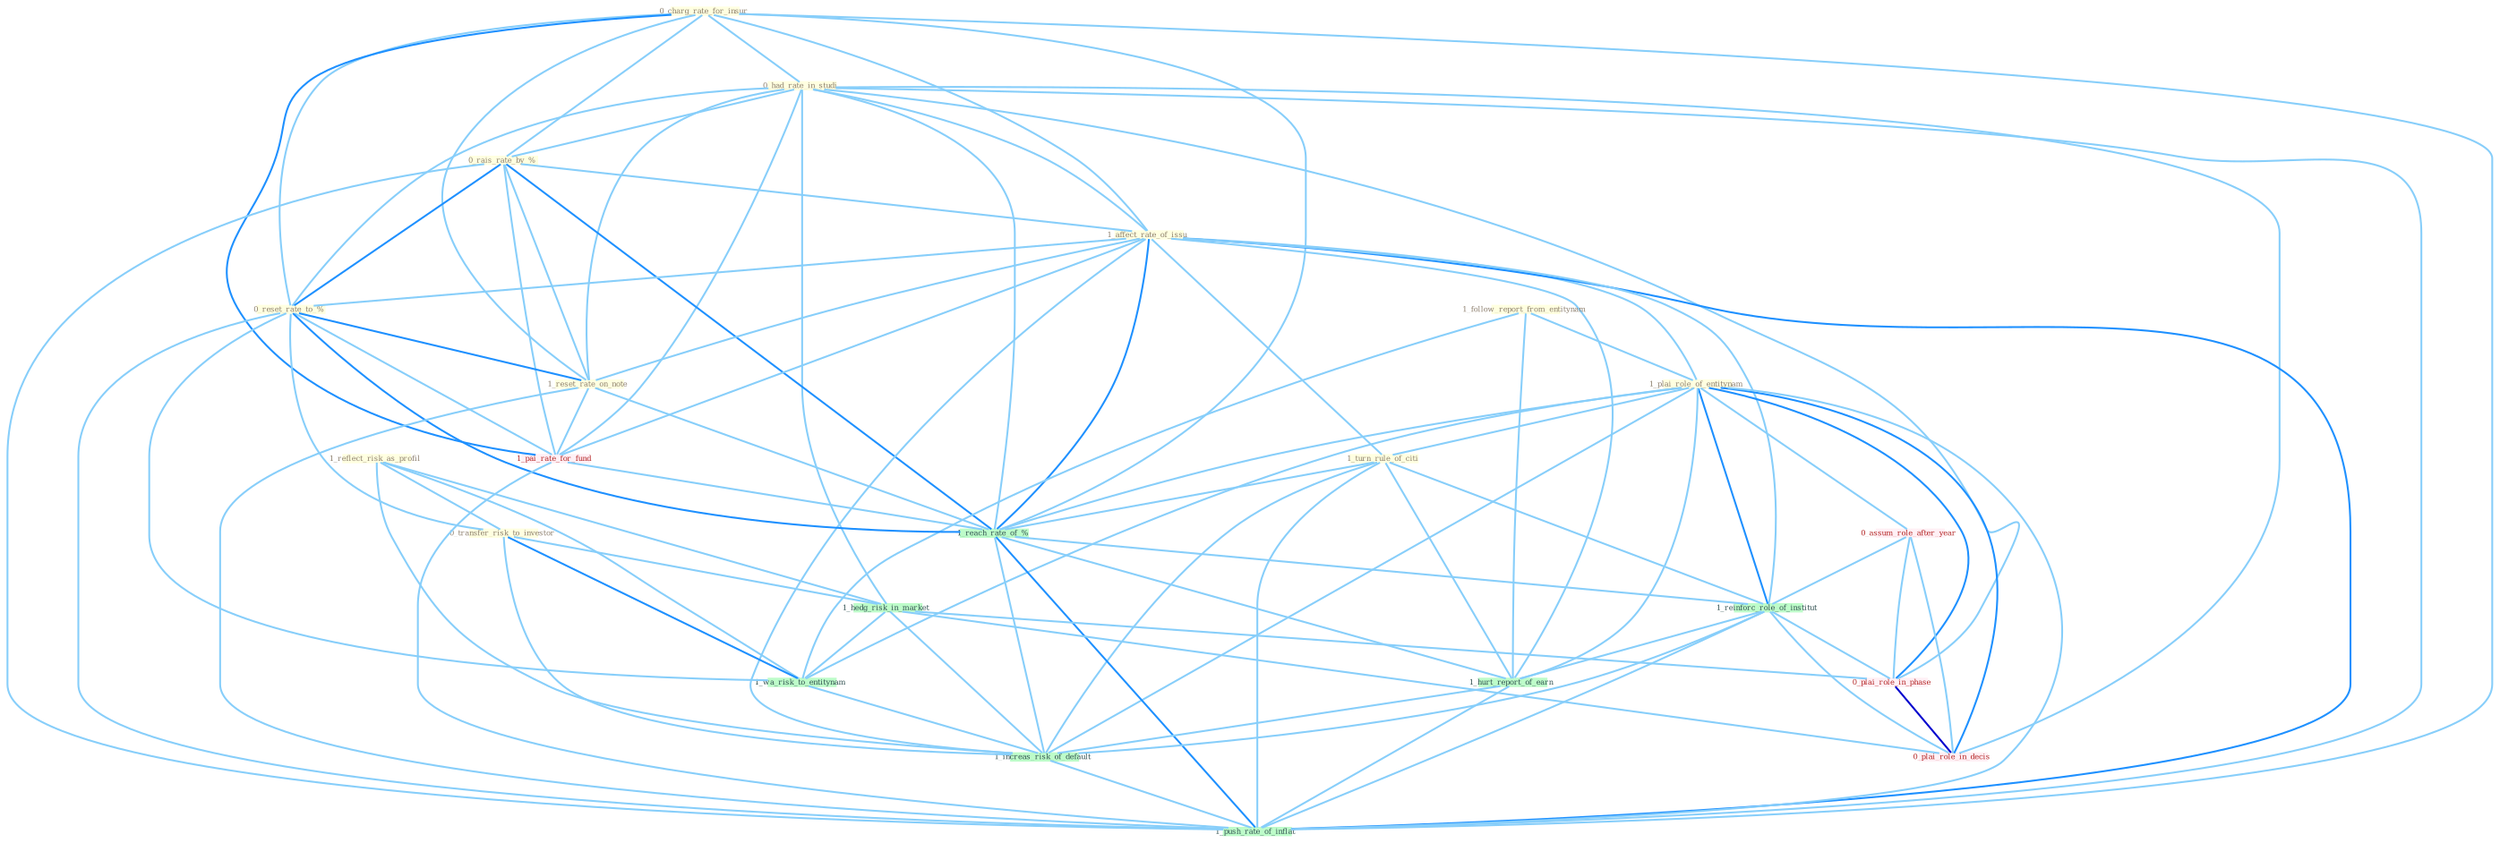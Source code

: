 Graph G{ 
    node
    [shape=polygon,style=filled,width=.5,height=.06,color="#BDFCC9",fixedsize=true,fontsize=4,
    fontcolor="#2f4f4f"];
    {node
    [color="#ffffe0", fontcolor="#8b7d6b"] "0_charg_rate_for_insur " "0_had_rate_in_studi " "1_reflect_risk_as_profil " "0_rais_rate_by_% " "1_affect_rate_of_issu " "1_follow_report_from_entitynam " "1_plai_role_of_entitynam " "0_reset_rate_to_% " "0_transfer_risk_to_investor " "1_reset_rate_on_note " "1_turn_rule_of_citi "}
{node [color="#fff0f5", fontcolor="#b22222"] "0_assum_role_after_year " "1_pai_rate_for_fund " "0_plai_role_in_phase " "0_plai_role_in_decis "}
edge [color="#B0E2FF"];

	"0_charg_rate_for_insur " -- "0_had_rate_in_studi " [w="1", color="#87cefa" ];
	"0_charg_rate_for_insur " -- "0_rais_rate_by_% " [w="1", color="#87cefa" ];
	"0_charg_rate_for_insur " -- "1_affect_rate_of_issu " [w="1", color="#87cefa" ];
	"0_charg_rate_for_insur " -- "0_reset_rate_to_% " [w="1", color="#87cefa" ];
	"0_charg_rate_for_insur " -- "1_reset_rate_on_note " [w="1", color="#87cefa" ];
	"0_charg_rate_for_insur " -- "1_pai_rate_for_fund " [w="2", color="#1e90ff" , len=0.8];
	"0_charg_rate_for_insur " -- "1_reach_rate_of_% " [w="1", color="#87cefa" ];
	"0_charg_rate_for_insur " -- "1_push_rate_of_inflat " [w="1", color="#87cefa" ];
	"0_had_rate_in_studi " -- "0_rais_rate_by_% " [w="1", color="#87cefa" ];
	"0_had_rate_in_studi " -- "1_affect_rate_of_issu " [w="1", color="#87cefa" ];
	"0_had_rate_in_studi " -- "0_reset_rate_to_% " [w="1", color="#87cefa" ];
	"0_had_rate_in_studi " -- "1_reset_rate_on_note " [w="1", color="#87cefa" ];
	"0_had_rate_in_studi " -- "1_hedg_risk_in_market " [w="1", color="#87cefa" ];
	"0_had_rate_in_studi " -- "1_pai_rate_for_fund " [w="1", color="#87cefa" ];
	"0_had_rate_in_studi " -- "1_reach_rate_of_% " [w="1", color="#87cefa" ];
	"0_had_rate_in_studi " -- "0_plai_role_in_phase " [w="1", color="#87cefa" ];
	"0_had_rate_in_studi " -- "0_plai_role_in_decis " [w="1", color="#87cefa" ];
	"0_had_rate_in_studi " -- "1_push_rate_of_inflat " [w="1", color="#87cefa" ];
	"1_reflect_risk_as_profil " -- "0_transfer_risk_to_investor " [w="1", color="#87cefa" ];
	"1_reflect_risk_as_profil " -- "1_hedg_risk_in_market " [w="1", color="#87cefa" ];
	"1_reflect_risk_as_profil " -- "1_wa_risk_to_entitynam " [w="1", color="#87cefa" ];
	"1_reflect_risk_as_profil " -- "1_increas_risk_of_default " [w="1", color="#87cefa" ];
	"0_rais_rate_by_% " -- "1_affect_rate_of_issu " [w="1", color="#87cefa" ];
	"0_rais_rate_by_% " -- "0_reset_rate_to_% " [w="2", color="#1e90ff" , len=0.8];
	"0_rais_rate_by_% " -- "1_reset_rate_on_note " [w="1", color="#87cefa" ];
	"0_rais_rate_by_% " -- "1_pai_rate_for_fund " [w="1", color="#87cefa" ];
	"0_rais_rate_by_% " -- "1_reach_rate_of_% " [w="2", color="#1e90ff" , len=0.8];
	"0_rais_rate_by_% " -- "1_push_rate_of_inflat " [w="1", color="#87cefa" ];
	"1_affect_rate_of_issu " -- "1_plai_role_of_entitynam " [w="1", color="#87cefa" ];
	"1_affect_rate_of_issu " -- "0_reset_rate_to_% " [w="1", color="#87cefa" ];
	"1_affect_rate_of_issu " -- "1_reset_rate_on_note " [w="1", color="#87cefa" ];
	"1_affect_rate_of_issu " -- "1_turn_rule_of_citi " [w="1", color="#87cefa" ];
	"1_affect_rate_of_issu " -- "1_pai_rate_for_fund " [w="1", color="#87cefa" ];
	"1_affect_rate_of_issu " -- "1_reach_rate_of_% " [w="2", color="#1e90ff" , len=0.8];
	"1_affect_rate_of_issu " -- "1_reinforc_role_of_institut " [w="1", color="#87cefa" ];
	"1_affect_rate_of_issu " -- "1_hurt_report_of_earn " [w="1", color="#87cefa" ];
	"1_affect_rate_of_issu " -- "1_increas_risk_of_default " [w="1", color="#87cefa" ];
	"1_affect_rate_of_issu " -- "1_push_rate_of_inflat " [w="2", color="#1e90ff" , len=0.8];
	"1_follow_report_from_entitynam " -- "1_plai_role_of_entitynam " [w="1", color="#87cefa" ];
	"1_follow_report_from_entitynam " -- "1_wa_risk_to_entitynam " [w="1", color="#87cefa" ];
	"1_follow_report_from_entitynam " -- "1_hurt_report_of_earn " [w="1", color="#87cefa" ];
	"1_plai_role_of_entitynam " -- "1_turn_rule_of_citi " [w="1", color="#87cefa" ];
	"1_plai_role_of_entitynam " -- "0_assum_role_after_year " [w="1", color="#87cefa" ];
	"1_plai_role_of_entitynam " -- "1_reach_rate_of_% " [w="1", color="#87cefa" ];
	"1_plai_role_of_entitynam " -- "1_reinforc_role_of_institut " [w="2", color="#1e90ff" , len=0.8];
	"1_plai_role_of_entitynam " -- "1_wa_risk_to_entitynam " [w="1", color="#87cefa" ];
	"1_plai_role_of_entitynam " -- "0_plai_role_in_phase " [w="2", color="#1e90ff" , len=0.8];
	"1_plai_role_of_entitynam " -- "1_hurt_report_of_earn " [w="1", color="#87cefa" ];
	"1_plai_role_of_entitynam " -- "1_increas_risk_of_default " [w="1", color="#87cefa" ];
	"1_plai_role_of_entitynam " -- "0_plai_role_in_decis " [w="2", color="#1e90ff" , len=0.8];
	"1_plai_role_of_entitynam " -- "1_push_rate_of_inflat " [w="1", color="#87cefa" ];
	"0_reset_rate_to_% " -- "0_transfer_risk_to_investor " [w="1", color="#87cefa" ];
	"0_reset_rate_to_% " -- "1_reset_rate_on_note " [w="2", color="#1e90ff" , len=0.8];
	"0_reset_rate_to_% " -- "1_pai_rate_for_fund " [w="1", color="#87cefa" ];
	"0_reset_rate_to_% " -- "1_reach_rate_of_% " [w="2", color="#1e90ff" , len=0.8];
	"0_reset_rate_to_% " -- "1_wa_risk_to_entitynam " [w="1", color="#87cefa" ];
	"0_reset_rate_to_% " -- "1_push_rate_of_inflat " [w="1", color="#87cefa" ];
	"0_transfer_risk_to_investor " -- "1_hedg_risk_in_market " [w="1", color="#87cefa" ];
	"0_transfer_risk_to_investor " -- "1_wa_risk_to_entitynam " [w="2", color="#1e90ff" , len=0.8];
	"0_transfer_risk_to_investor " -- "1_increas_risk_of_default " [w="1", color="#87cefa" ];
	"1_reset_rate_on_note " -- "1_pai_rate_for_fund " [w="1", color="#87cefa" ];
	"1_reset_rate_on_note " -- "1_reach_rate_of_% " [w="1", color="#87cefa" ];
	"1_reset_rate_on_note " -- "1_push_rate_of_inflat " [w="1", color="#87cefa" ];
	"1_turn_rule_of_citi " -- "1_reach_rate_of_% " [w="1", color="#87cefa" ];
	"1_turn_rule_of_citi " -- "1_reinforc_role_of_institut " [w="1", color="#87cefa" ];
	"1_turn_rule_of_citi " -- "1_hurt_report_of_earn " [w="1", color="#87cefa" ];
	"1_turn_rule_of_citi " -- "1_increas_risk_of_default " [w="1", color="#87cefa" ];
	"1_turn_rule_of_citi " -- "1_push_rate_of_inflat " [w="1", color="#87cefa" ];
	"0_assum_role_after_year " -- "1_reinforc_role_of_institut " [w="1", color="#87cefa" ];
	"0_assum_role_after_year " -- "0_plai_role_in_phase " [w="1", color="#87cefa" ];
	"0_assum_role_after_year " -- "0_plai_role_in_decis " [w="1", color="#87cefa" ];
	"1_hedg_risk_in_market " -- "1_wa_risk_to_entitynam " [w="1", color="#87cefa" ];
	"1_hedg_risk_in_market " -- "0_plai_role_in_phase " [w="1", color="#87cefa" ];
	"1_hedg_risk_in_market " -- "1_increas_risk_of_default " [w="1", color="#87cefa" ];
	"1_hedg_risk_in_market " -- "0_plai_role_in_decis " [w="1", color="#87cefa" ];
	"1_pai_rate_for_fund " -- "1_reach_rate_of_% " [w="1", color="#87cefa" ];
	"1_pai_rate_for_fund " -- "1_push_rate_of_inflat " [w="1", color="#87cefa" ];
	"1_reach_rate_of_% " -- "1_reinforc_role_of_institut " [w="1", color="#87cefa" ];
	"1_reach_rate_of_% " -- "1_hurt_report_of_earn " [w="1", color="#87cefa" ];
	"1_reach_rate_of_% " -- "1_increas_risk_of_default " [w="1", color="#87cefa" ];
	"1_reach_rate_of_% " -- "1_push_rate_of_inflat " [w="2", color="#1e90ff" , len=0.8];
	"1_reinforc_role_of_institut " -- "0_plai_role_in_phase " [w="1", color="#87cefa" ];
	"1_reinforc_role_of_institut " -- "1_hurt_report_of_earn " [w="1", color="#87cefa" ];
	"1_reinforc_role_of_institut " -- "1_increas_risk_of_default " [w="1", color="#87cefa" ];
	"1_reinforc_role_of_institut " -- "0_plai_role_in_decis " [w="1", color="#87cefa" ];
	"1_reinforc_role_of_institut " -- "1_push_rate_of_inflat " [w="1", color="#87cefa" ];
	"1_wa_risk_to_entitynam " -- "1_increas_risk_of_default " [w="1", color="#87cefa" ];
	"0_plai_role_in_phase " -- "0_plai_role_in_decis " [w="3", color="#0000cd" , len=0.6];
	"1_hurt_report_of_earn " -- "1_increas_risk_of_default " [w="1", color="#87cefa" ];
	"1_hurt_report_of_earn " -- "1_push_rate_of_inflat " [w="1", color="#87cefa" ];
	"1_increas_risk_of_default " -- "1_push_rate_of_inflat " [w="1", color="#87cefa" ];
}